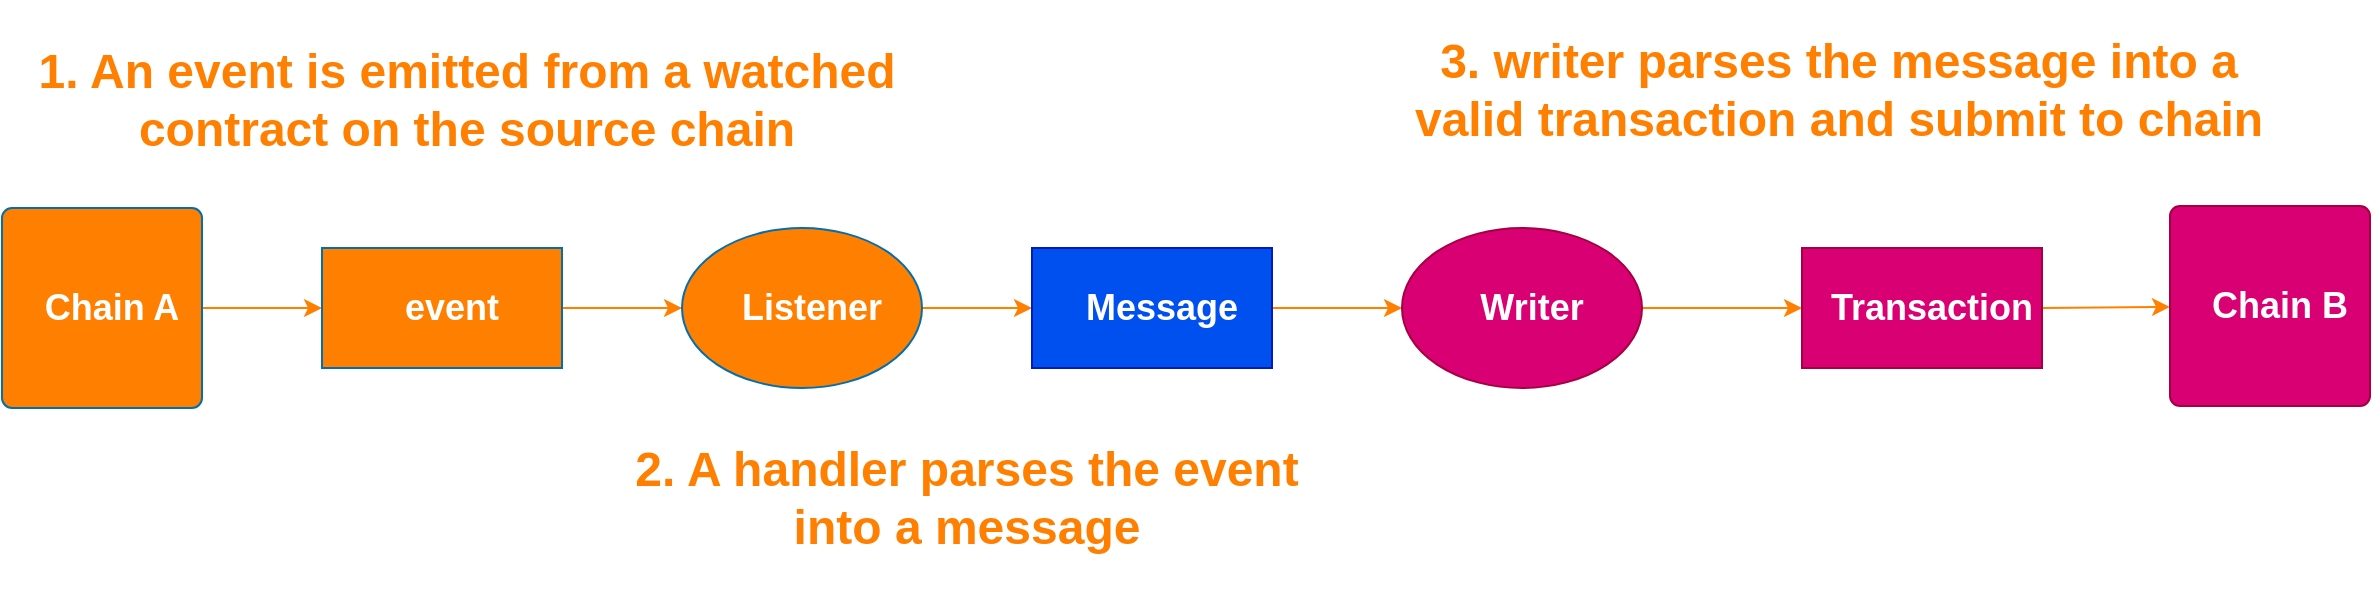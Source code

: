 <mxfile>
    <diagram id="BzeWuSWtje4ORMCNxh40" name="第 1 页">
        <mxGraphModel dx="2347" dy="2809" grid="1" gridSize="10" guides="1" tooltips="1" connect="1" arrows="1" fold="1" page="1" pageScale="1" pageWidth="827" pageHeight="1169" math="0" shadow="0">
            <root>
                <mxCell id="0"/>
                <mxCell id="1" parent="0"/>
                <mxCell id="67" value="" style="edgeStyle=none;rounded=0;orthogonalLoop=1;jettySize=auto;html=1;fontColor=#99FF99;strokeColor=#FF8000;" parent="1" source="65" target="66" edge="1">
                    <mxGeometry relative="1" as="geometry"/>
                </mxCell>
                <mxCell id="65" value="Chain A" style="html=1;shadow=0;dashed=0;shape=mxgraph.bootstrap.rrect;rSize=5;strokeColor=#006EAF;strokeWidth=1;fontColor=#ffffff;whiteSpace=wrap;align=center;verticalAlign=middle;spacingLeft=10;fontStyle=1;fontSize=18;fillColor=#FF8000;" parent="1" vertex="1">
                    <mxGeometry x="-186" y="-50" width="100" height="100" as="geometry"/>
                </mxCell>
                <mxCell id="76" value="" style="edgeStyle=none;rounded=0;orthogonalLoop=1;jettySize=auto;html=1;strokeColor=#FF8000;fontColor=#FF8000;" parent="1" source="66" target="75" edge="1">
                    <mxGeometry relative="1" as="geometry"/>
                </mxCell>
                <mxCell id="66" value="event" style="whiteSpace=wrap;html=1;shadow=0;dashed=0;fontSize=18;fontColor=#ffffff;fontStyle=1;strokeColor=#006EAF;strokeWidth=1;spacingLeft=10;fillColor=#FF8000;" parent="1" vertex="1">
                    <mxGeometry x="-26" y="-30" width="120" height="60" as="geometry"/>
                </mxCell>
                <mxCell id="72" value="" style="edgeStyle=none;rounded=0;orthogonalLoop=1;jettySize=auto;html=1;strokeColor=#FF8000;fontColor=#FF8000;exitX=1;exitY=0.5;exitDx=0;exitDy=0;" parent="1" source="75" target="71" edge="1">
                    <mxGeometry relative="1" as="geometry">
                        <mxPoint x="258.25" as="sourcePoint"/>
                    </mxGeometry>
                </mxCell>
                <mxCell id="74" value="" style="edgeStyle=none;rounded=0;orthogonalLoop=1;jettySize=auto;html=1;strokeColor=#FF8000;fontColor=#FF8000;" parent="1" source="71" target="73" edge="1">
                    <mxGeometry relative="1" as="geometry"/>
                </mxCell>
                <mxCell id="71" value="Message" style="whiteSpace=wrap;html=1;shadow=0;dashed=0;fontSize=18;fontColor=#ffffff;fontStyle=1;strokeColor=#001DBC;strokeWidth=1;fillColor=#0050ef;spacingLeft=10;" parent="1" vertex="1">
                    <mxGeometry x="329" y="-30" width="120" height="60" as="geometry"/>
                </mxCell>
                <mxCell id="78" value="" style="edgeStyle=none;rounded=0;orthogonalLoop=1;jettySize=auto;html=1;strokeColor=#FF8000;fontColor=#FF8000;" parent="1" source="73" target="77" edge="1">
                    <mxGeometry relative="1" as="geometry"/>
                </mxCell>
                <mxCell id="73" value="Writer" style="ellipse;whiteSpace=wrap;html=1;shadow=0;dashed=0;fontSize=18;fontColor=#ffffff;fontStyle=1;strokeColor=#A50040;strokeWidth=1;fillColor=#d80073;spacingLeft=10;" parent="1" vertex="1">
                    <mxGeometry x="514" y="-40" width="120" height="80" as="geometry"/>
                </mxCell>
                <mxCell id="75" value="Listener" style="ellipse;whiteSpace=wrap;html=1;shadow=0;dashed=0;fontSize=18;fontColor=#ffffff;fontStyle=1;strokeColor=#006EAF;strokeWidth=1;fillColor=#FF8000;spacingLeft=10;" parent="1" vertex="1">
                    <mxGeometry x="154" y="-40" width="120" height="80" as="geometry"/>
                </mxCell>
                <mxCell id="81" style="edgeStyle=none;rounded=0;orthogonalLoop=1;jettySize=auto;html=1;exitX=1;exitY=0.5;exitDx=0;exitDy=0;strokeColor=#FF8000;fontColor=#FF8000;" parent="1" source="77" target="80" edge="1">
                    <mxGeometry relative="1" as="geometry"/>
                </mxCell>
                <mxCell id="77" value="Transaction" style="whiteSpace=wrap;html=1;shadow=0;dashed=0;fontSize=18;fontColor=#ffffff;fontStyle=1;strokeColor=#A50040;strokeWidth=1;fillColor=#d80073;spacingLeft=10;" parent="1" vertex="1">
                    <mxGeometry x="714" y="-30" width="120" height="60" as="geometry"/>
                </mxCell>
                <mxCell id="80" value="Chain B" style="html=1;shadow=0;dashed=0;shape=mxgraph.bootstrap.rrect;rSize=5;strokeColor=#A50040;strokeWidth=1;fontColor=#ffffff;whiteSpace=wrap;align=center;verticalAlign=middle;spacingLeft=10;fontStyle=1;fontSize=18;fillColor=#d80073;" parent="1" vertex="1">
                    <mxGeometry x="898" y="-51" width="100" height="100" as="geometry"/>
                </mxCell>
                <mxCell id="84" value="1. An event is emitted from a watched &lt;br&gt;contract on the source chain" style="text;strokeColor=none;fillColor=none;html=1;fontSize=24;fontStyle=1;verticalAlign=middle;align=center;fontColor=#FF8000;" parent="1" vertex="1">
                    <mxGeometry x="-166" y="-149" width="424" height="90" as="geometry"/>
                </mxCell>
                <mxCell id="85" value="2. A handler parses the event &lt;br&gt;into a message" style="text;strokeColor=none;fillColor=none;html=1;fontSize=24;fontStyle=1;verticalAlign=middle;align=center;fontColor=#FF8000;" parent="1" vertex="1">
                    <mxGeometry x="84" y="50" width="424" height="90" as="geometry"/>
                </mxCell>
                <mxCell id="86" value="3. writer parses the message&amp;nbsp;into a &lt;br&gt;valid transaction and submit to chain" style="text;strokeColor=none;fillColor=none;html=1;fontSize=24;fontStyle=1;verticalAlign=middle;align=center;fontColor=#FF8000;" parent="1" vertex="1">
                    <mxGeometry x="505" y="-154" width="453" height="90" as="geometry"/>
                </mxCell>
            </root>
        </mxGraphModel>
    </diagram>
</mxfile>